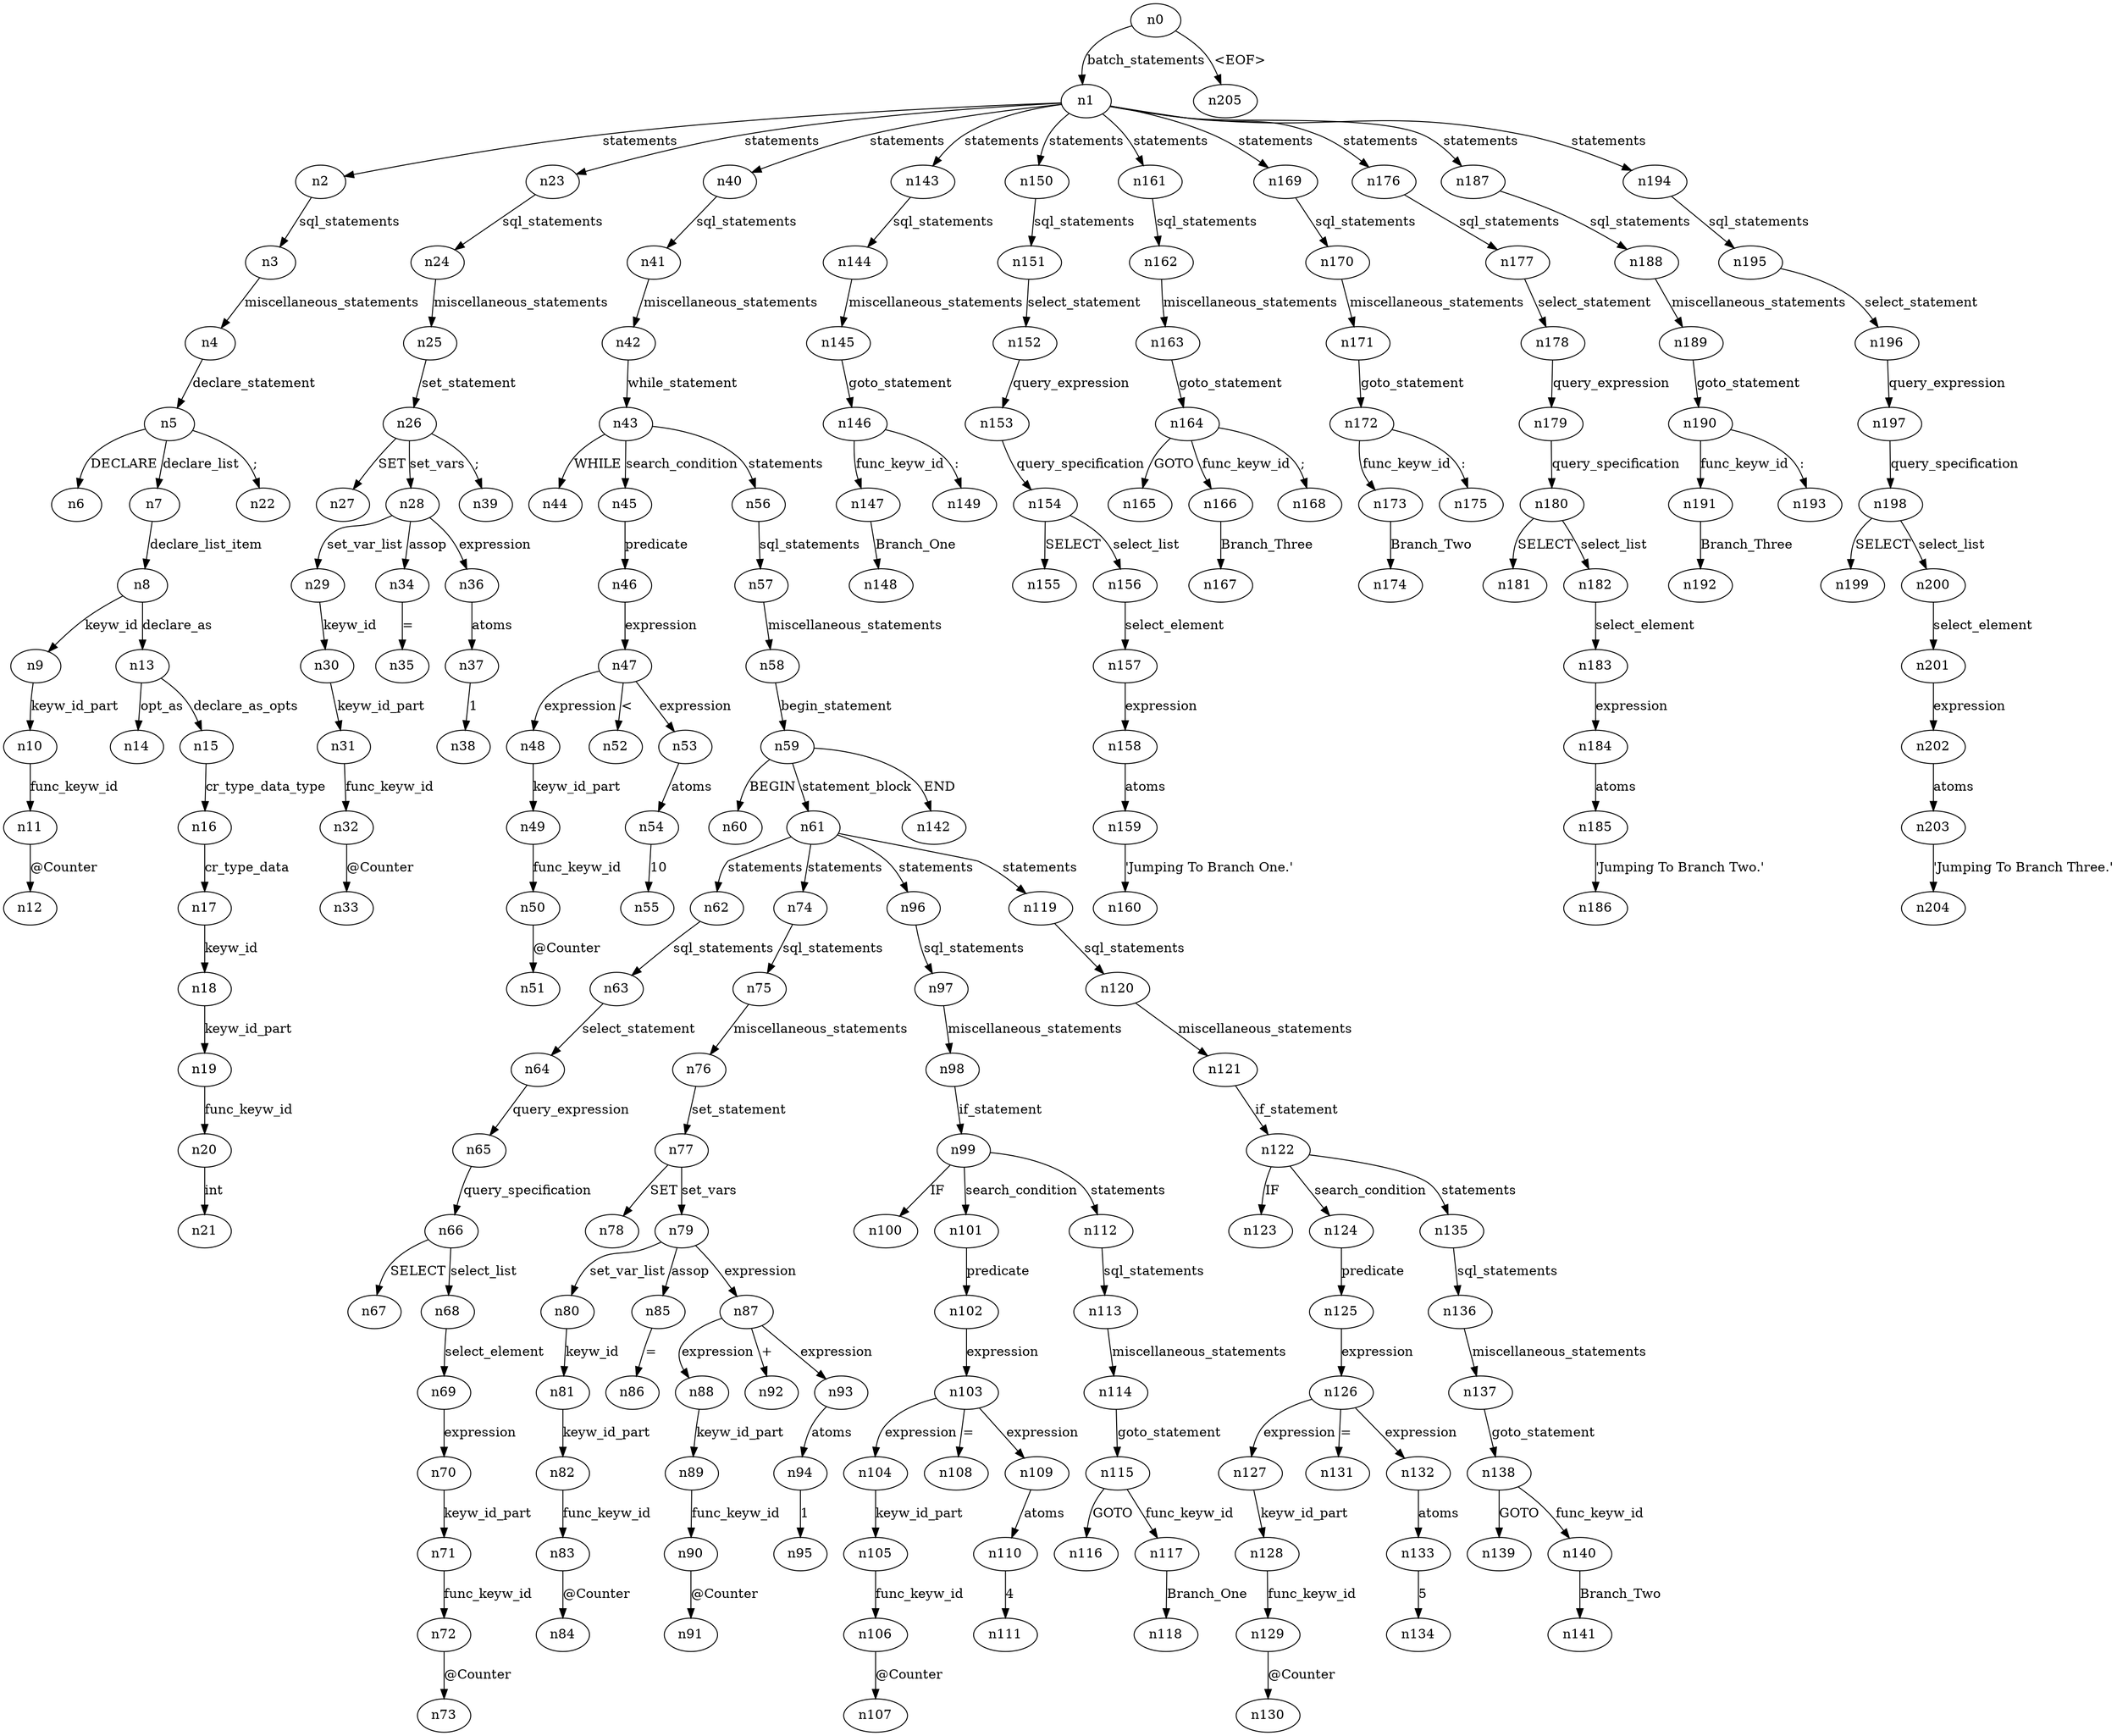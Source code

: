 digraph ParseTree {
  n0 -> n1 [label="batch_statements"];
  n1 -> n2 [label="statements"];
  n2 -> n3 [label="sql_statements"];
  n3 -> n4 [label="miscellaneous_statements"];
  n4 -> n5 [label="declare_statement"];
  n5 -> n6 [label="DECLARE"];
  n5 -> n7 [label="declare_list"];
  n7 -> n8 [label="declare_list_item"];
  n8 -> n9 [label="keyw_id"];
  n9 -> n10 [label="keyw_id_part"];
  n10 -> n11 [label="func_keyw_id"];
  n11 -> n12 [label="@Counter"];
  n8 -> n13 [label="declare_as"];
  n13 -> n14 [label="opt_as"];
  n13 -> n15 [label="declare_as_opts"];
  n15 -> n16 [label="cr_type_data_type"];
  n16 -> n17 [label="cr_type_data"];
  n17 -> n18 [label="keyw_id"];
  n18 -> n19 [label="keyw_id_part"];
  n19 -> n20 [label="func_keyw_id"];
  n20 -> n21 [label="int"];
  n5 -> n22 [label=";"];
  n1 -> n23 [label="statements"];
  n23 -> n24 [label="sql_statements"];
  n24 -> n25 [label="miscellaneous_statements"];
  n25 -> n26 [label="set_statement"];
  n26 -> n27 [label="SET"];
  n26 -> n28 [label="set_vars"];
  n28 -> n29 [label="set_var_list"];
  n29 -> n30 [label="keyw_id"];
  n30 -> n31 [label="keyw_id_part"];
  n31 -> n32 [label="func_keyw_id"];
  n32 -> n33 [label="@Counter"];
  n28 -> n34 [label="assop"];
  n34 -> n35 [label="="];
  n28 -> n36 [label="expression"];
  n36 -> n37 [label="atoms"];
  n37 -> n38 [label="1"];
  n26 -> n39 [label=";"];
  n1 -> n40 [label="statements"];
  n40 -> n41 [label="sql_statements"];
  n41 -> n42 [label="miscellaneous_statements"];
  n42 -> n43 [label="while_statement"];
  n43 -> n44 [label="WHILE"];
  n43 -> n45 [label="search_condition"];
  n45 -> n46 [label="predicate"];
  n46 -> n47 [label="expression"];
  n47 -> n48 [label="expression"];
  n48 -> n49 [label="keyw_id_part"];
  n49 -> n50 [label="func_keyw_id"];
  n50 -> n51 [label="@Counter"];
  n47 -> n52 [label="<"];
  n47 -> n53 [label="expression"];
  n53 -> n54 [label="atoms"];
  n54 -> n55 [label="10"];
  n43 -> n56 [label="statements"];
  n56 -> n57 [label="sql_statements"];
  n57 -> n58 [label="miscellaneous_statements"];
  n58 -> n59 [label="begin_statement"];
  n59 -> n60 [label="BEGIN"];
  n59 -> n61 [label="statement_block"];
  n61 -> n62 [label="statements"];
  n62 -> n63 [label="sql_statements"];
  n63 -> n64 [label="select_statement"];
  n64 -> n65 [label="query_expression"];
  n65 -> n66 [label="query_specification"];
  n66 -> n67 [label="SELECT"];
  n66 -> n68 [label="select_list"];
  n68 -> n69 [label="select_element"];
  n69 -> n70 [label="expression"];
  n70 -> n71 [label="keyw_id_part"];
  n71 -> n72 [label="func_keyw_id"];
  n72 -> n73 [label="@Counter"];
  n61 -> n74 [label="statements"];
  n74 -> n75 [label="sql_statements"];
  n75 -> n76 [label="miscellaneous_statements"];
  n76 -> n77 [label="set_statement"];
  n77 -> n78 [label="SET"];
  n77 -> n79 [label="set_vars"];
  n79 -> n80 [label="set_var_list"];
  n80 -> n81 [label="keyw_id"];
  n81 -> n82 [label="keyw_id_part"];
  n82 -> n83 [label="func_keyw_id"];
  n83 -> n84 [label="@Counter"];
  n79 -> n85 [label="assop"];
  n85 -> n86 [label="="];
  n79 -> n87 [label="expression"];
  n87 -> n88 [label="expression"];
  n88 -> n89 [label="keyw_id_part"];
  n89 -> n90 [label="func_keyw_id"];
  n90 -> n91 [label="@Counter"];
  n87 -> n92 [label="+"];
  n87 -> n93 [label="expression"];
  n93 -> n94 [label="atoms"];
  n94 -> n95 [label="1"];
  n61 -> n96 [label="statements"];
  n96 -> n97 [label="sql_statements"];
  n97 -> n98 [label="miscellaneous_statements"];
  n98 -> n99 [label="if_statement"];
  n99 -> n100 [label="IF"];
  n99 -> n101 [label="search_condition"];
  n101 -> n102 [label="predicate"];
  n102 -> n103 [label="expression"];
  n103 -> n104 [label="expression"];
  n104 -> n105 [label="keyw_id_part"];
  n105 -> n106 [label="func_keyw_id"];
  n106 -> n107 [label="@Counter"];
  n103 -> n108 [label="="];
  n103 -> n109 [label="expression"];
  n109 -> n110 [label="atoms"];
  n110 -> n111 [label="4"];
  n99 -> n112 [label="statements"];
  n112 -> n113 [label="sql_statements"];
  n113 -> n114 [label="miscellaneous_statements"];
  n114 -> n115 [label="goto_statement"];
  n115 -> n116 [label="GOTO"];
  n115 -> n117 [label="func_keyw_id"];
  n117 -> n118 [label="Branch_One"];
  n61 -> n119 [label="statements"];
  n119 -> n120 [label="sql_statements"];
  n120 -> n121 [label="miscellaneous_statements"];
  n121 -> n122 [label="if_statement"];
  n122 -> n123 [label="IF"];
  n122 -> n124 [label="search_condition"];
  n124 -> n125 [label="predicate"];
  n125 -> n126 [label="expression"];
  n126 -> n127 [label="expression"];
  n127 -> n128 [label="keyw_id_part"];
  n128 -> n129 [label="func_keyw_id"];
  n129 -> n130 [label="@Counter"];
  n126 -> n131 [label="="];
  n126 -> n132 [label="expression"];
  n132 -> n133 [label="atoms"];
  n133 -> n134 [label="5"];
  n122 -> n135 [label="statements"];
  n135 -> n136 [label="sql_statements"];
  n136 -> n137 [label="miscellaneous_statements"];
  n137 -> n138 [label="goto_statement"];
  n138 -> n139 [label="GOTO"];
  n138 -> n140 [label="func_keyw_id"];
  n140 -> n141 [label="Branch_Two"];
  n59 -> n142 [label="END"];
  n1 -> n143 [label="statements"];
  n143 -> n144 [label="sql_statements"];
  n144 -> n145 [label="miscellaneous_statements"];
  n145 -> n146 [label="goto_statement"];
  n146 -> n147 [label="func_keyw_id"];
  n147 -> n148 [label="Branch_One"];
  n146 -> n149 [label=":"];
  n1 -> n150 [label="statements"];
  n150 -> n151 [label="sql_statements"];
  n151 -> n152 [label="select_statement"];
  n152 -> n153 [label="query_expression"];
  n153 -> n154 [label="query_specification"];
  n154 -> n155 [label="SELECT"];
  n154 -> n156 [label="select_list"];
  n156 -> n157 [label="select_element"];
  n157 -> n158 [label="expression"];
  n158 -> n159 [label="atoms"];
  n159 -> n160 [label="'Jumping To Branch One.'"];
  n1 -> n161 [label="statements"];
  n161 -> n162 [label="sql_statements"];
  n162 -> n163 [label="miscellaneous_statements"];
  n163 -> n164 [label="goto_statement"];
  n164 -> n165 [label="GOTO"];
  n164 -> n166 [label="func_keyw_id"];
  n166 -> n167 [label="Branch_Three"];
  n164 -> n168 [label=";"];
  n1 -> n169 [label="statements"];
  n169 -> n170 [label="sql_statements"];
  n170 -> n171 [label="miscellaneous_statements"];
  n171 -> n172 [label="goto_statement"];
  n172 -> n173 [label="func_keyw_id"];
  n173 -> n174 [label="Branch_Two"];
  n172 -> n175 [label=":"];
  n1 -> n176 [label="statements"];
  n176 -> n177 [label="sql_statements"];
  n177 -> n178 [label="select_statement"];
  n178 -> n179 [label="query_expression"];
  n179 -> n180 [label="query_specification"];
  n180 -> n181 [label="SELECT"];
  n180 -> n182 [label="select_list"];
  n182 -> n183 [label="select_element"];
  n183 -> n184 [label="expression"];
  n184 -> n185 [label="atoms"];
  n185 -> n186 [label="'Jumping To Branch Two.'"];
  n1 -> n187 [label="statements"];
  n187 -> n188 [label="sql_statements"];
  n188 -> n189 [label="miscellaneous_statements"];
  n189 -> n190 [label="goto_statement"];
  n190 -> n191 [label="func_keyw_id"];
  n191 -> n192 [label="Branch_Three"];
  n190 -> n193 [label=":"];
  n1 -> n194 [label="statements"];
  n194 -> n195 [label="sql_statements"];
  n195 -> n196 [label="select_statement"];
  n196 -> n197 [label="query_expression"];
  n197 -> n198 [label="query_specification"];
  n198 -> n199 [label="SELECT"];
  n198 -> n200 [label="select_list"];
  n200 -> n201 [label="select_element"];
  n201 -> n202 [label="expression"];
  n202 -> n203 [label="atoms"];
  n203 -> n204 [label="'Jumping To Branch Three.'"];
  n0 -> n205 [label="<EOF>"];
}